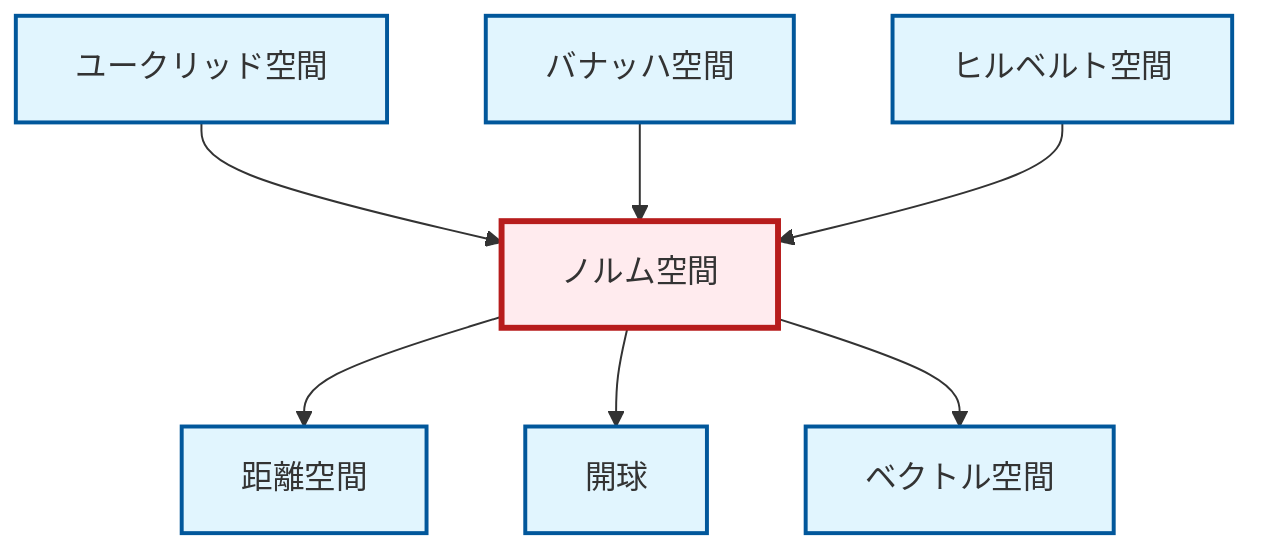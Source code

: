 graph TD
    classDef definition fill:#e1f5fe,stroke:#01579b,stroke-width:2px
    classDef theorem fill:#f3e5f5,stroke:#4a148c,stroke-width:2px
    classDef axiom fill:#fff3e0,stroke:#e65100,stroke-width:2px
    classDef example fill:#e8f5e9,stroke:#1b5e20,stroke-width:2px
    classDef current fill:#ffebee,stroke:#b71c1c,stroke-width:3px
    def-open-ball["開球"]:::definition
    def-metric-space["距離空間"]:::definition
    def-normed-vector-space["ノルム空間"]:::definition
    def-hilbert-space["ヒルベルト空間"]:::definition
    def-euclidean-space["ユークリッド空間"]:::definition
    def-vector-space["ベクトル空間"]:::definition
    def-banach-space["バナッハ空間"]:::definition
    def-euclidean-space --> def-normed-vector-space
    def-normed-vector-space --> def-metric-space
    def-normed-vector-space --> def-open-ball
    def-normed-vector-space --> def-vector-space
    def-banach-space --> def-normed-vector-space
    def-hilbert-space --> def-normed-vector-space
    class def-normed-vector-space current